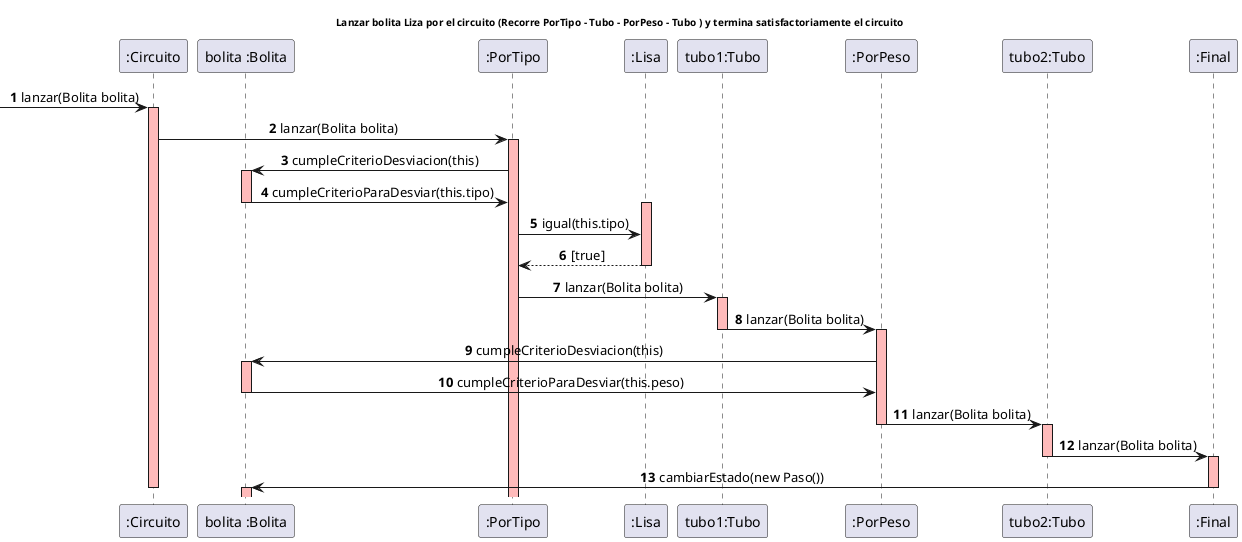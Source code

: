 @startuml
participant ":Circuito" as Circuito
participant "bolita :Bolita" as Bolita
participant ":PorTipo" as PorTipo
participant ":Lisa" as Lisa
participant "tubo1:Tubo" as Tubo1
participant ":PorPeso" as PorPeso
participant "tubo2:Tubo" as Tubo2
participant ":Final" as Final

title <font size=10>Lanzar bolita Liza por el circuito (Recorre PorTipo - Tubo - PorPeso - Tubo ) y termina satisfactoriamente el circuito </font>

skinparam sequenceMessageAlign center
autonumber

[-> Circuito : lanzar(Bolita bolita)
activate Circuito #FFBBBB
Circuito -> PorTipo : lanzar(Bolita bolita)
activate PorTipo #FFBBBB
PorTipo -> Bolita : cumpleCriterioDesviacion(this)
activate Bolita #FFBBBB
Bolita -> PorTipo : cumpleCriterioParaDesviar(this.tipo)
deactivate Bolita
activate Lisa #FFBBBB
PorTipo -> Lisa : igual(this.tipo)
Lisa --> PorTipo : [true]
deactivate Lisa 
PorTipo -> Tubo1 : lanzar(Bolita bolita)
activate Tubo1 #FFBBBB
Tubo1 -> PorPeso : lanzar(Bolita bolita)
deactivate Tubo1
activate PorPeso #FFBBBB
PorPeso -> Bolita : cumpleCriterioDesviacion(this)
activate Bolita #FFBBBB
Bolita -> PorPeso : cumpleCriterioParaDesviar(this.peso)
deactivate Bolita
PorPeso -> Tubo2 : lanzar(Bolita bolita)
deactivate PorPeso
activate Tubo2 #FFBBBB
Tubo2 -> Final : lanzar(Bolita bolita)
deactivate Tubo2 
activate Final #FFBBBB
Final -> Bolita : cambiarEstado(new Paso())
deactivate Final
activate Bolita #FFBBBB
deactivate Bolita
deactivate Circuito
@enduml
